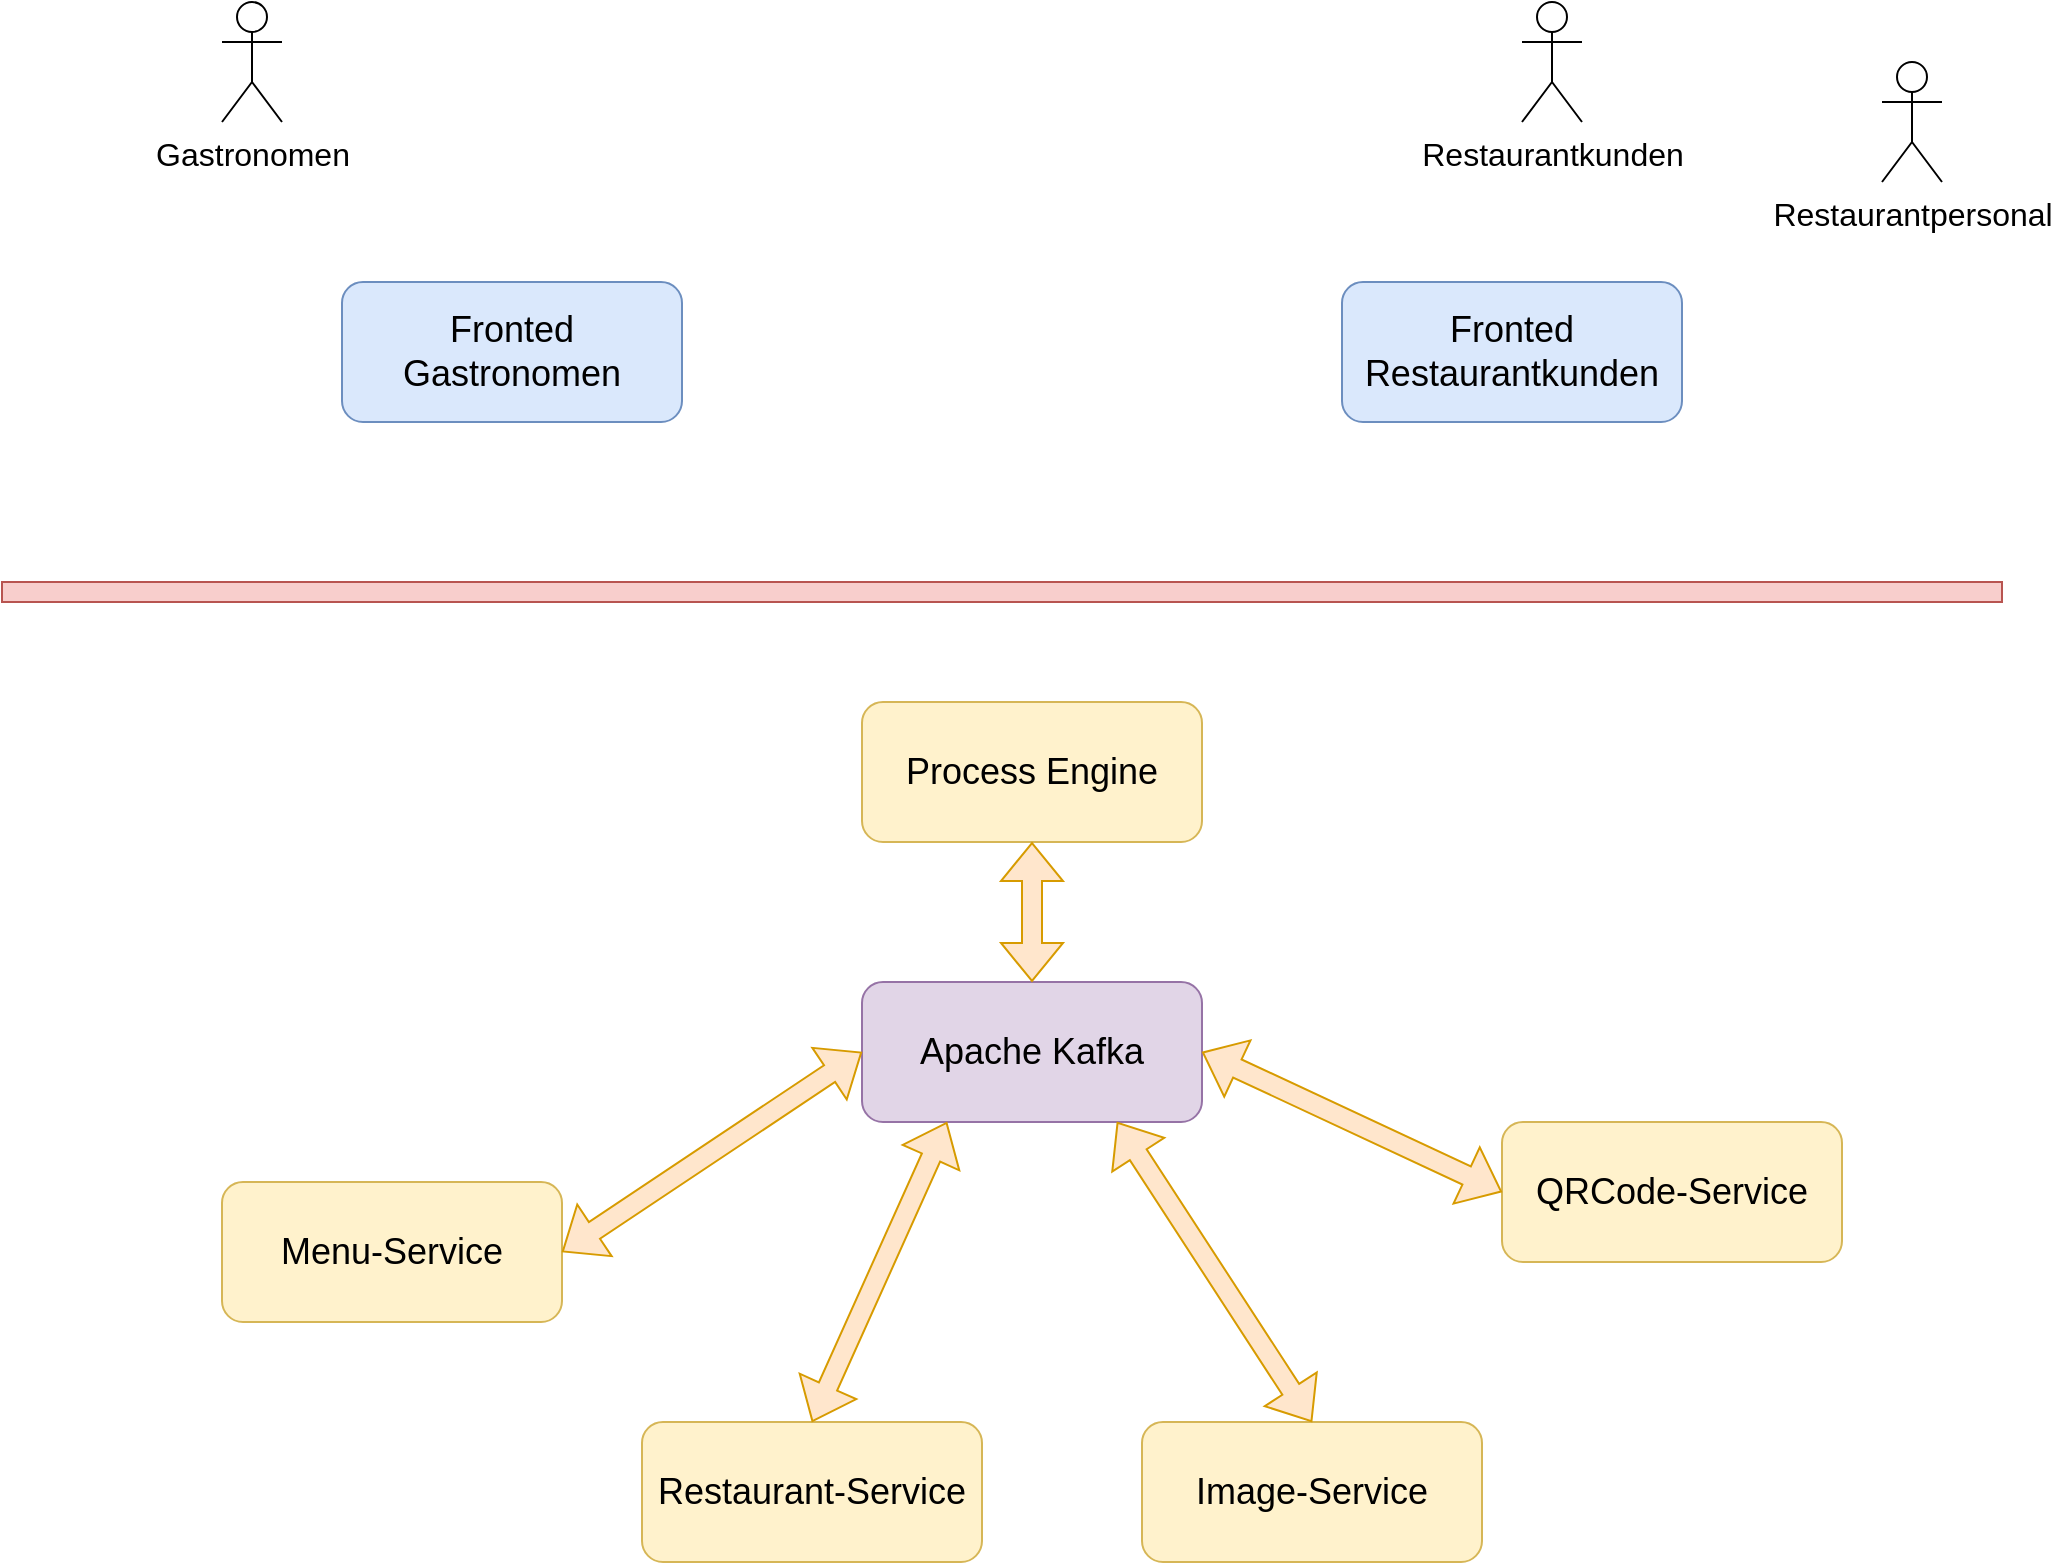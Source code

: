 <mxfile version="26.1.1">
  <diagram name="Page-1" id="NXHTEANEFMmh9fcs0h7O">
    <mxGraphModel dx="1710" dy="3463" grid="1" gridSize="10" guides="1" tooltips="1" connect="1" arrows="1" fold="1" page="1" pageScale="1" pageWidth="2000" pageHeight="2430" math="0" shadow="0">
      <root>
        <mxCell id="0" />
        <mxCell id="1" parent="0" />
        <mxCell id="2_kJ9vTArCqmNJ25agCC-2" value="&lt;font style=&quot;font-size: 18px;&quot;&gt;Fronted&lt;br&gt;Restaurantkunden&lt;/font&gt;" style="rounded=1;whiteSpace=wrap;html=1;fillColor=#dae8fc;strokeColor=#6c8ebf;" vertex="1" parent="1">
          <mxGeometry x="860" y="110" width="170" height="70" as="geometry" />
        </mxCell>
        <mxCell id="2_kJ9vTArCqmNJ25agCC-19" value="&lt;font style=&quot;font-size: 18px;&quot;&gt;Fronted&lt;br&gt;Gastronomen&lt;/font&gt;" style="rounded=1;whiteSpace=wrap;html=1;fillColor=#dae8fc;strokeColor=#6c8ebf;" vertex="1" parent="1">
          <mxGeometry x="360" y="110" width="170" height="70" as="geometry" />
        </mxCell>
        <mxCell id="2_kJ9vTArCqmNJ25agCC-21" value="" style="rounded=0;whiteSpace=wrap;html=1;fillColor=#f8cecc;strokeColor=#b85450;" vertex="1" parent="1">
          <mxGeometry x="190" y="260" width="1000" height="10" as="geometry" />
        </mxCell>
        <mxCell id="2_kJ9vTArCqmNJ25agCC-22" value="&lt;span style=&quot;font-size: 18px;&quot;&gt;Process Engine&lt;/span&gt;" style="rounded=1;whiteSpace=wrap;html=1;fillColor=#fff2cc;strokeColor=#d6b656;" vertex="1" parent="1">
          <mxGeometry x="620" y="320" width="170" height="70" as="geometry" />
        </mxCell>
        <mxCell id="2_kJ9vTArCqmNJ25agCC-23" value="&lt;span style=&quot;font-size: 18px;&quot;&gt;Apache Kafka&lt;/span&gt;" style="rounded=1;whiteSpace=wrap;html=1;fillColor=#e1d5e7;strokeColor=#9673a6;" vertex="1" parent="1">
          <mxGeometry x="620" y="460" width="170" height="70" as="geometry" />
        </mxCell>
        <mxCell id="2_kJ9vTArCqmNJ25agCC-24" value="&lt;span style=&quot;font-size: 18px;&quot;&gt;QRCode-Service&lt;/span&gt;" style="rounded=1;whiteSpace=wrap;html=1;fillColor=#fff2cc;strokeColor=#d6b656;" vertex="1" parent="1">
          <mxGeometry x="940" y="530" width="170" height="70" as="geometry" />
        </mxCell>
        <mxCell id="2_kJ9vTArCqmNJ25agCC-25" value="&lt;span style=&quot;font-size: 18px;&quot;&gt;Menu-Service&lt;/span&gt;" style="rounded=1;whiteSpace=wrap;html=1;fillColor=#fff2cc;strokeColor=#d6b656;" vertex="1" parent="1">
          <mxGeometry x="300" y="560" width="170" height="70" as="geometry" />
        </mxCell>
        <mxCell id="2_kJ9vTArCqmNJ25agCC-26" value="&lt;span style=&quot;font-size: 18px;&quot;&gt;Image-Service&lt;/span&gt;" style="rounded=1;whiteSpace=wrap;html=1;fillColor=#fff2cc;strokeColor=#d6b656;" vertex="1" parent="1">
          <mxGeometry x="760" y="680" width="170" height="70" as="geometry" />
        </mxCell>
        <mxCell id="2_kJ9vTArCqmNJ25agCC-27" value="&lt;span style=&quot;font-size: 18px;&quot;&gt;Restaurant-Service&lt;/span&gt;" style="rounded=1;whiteSpace=wrap;html=1;fillColor=#fff2cc;strokeColor=#d6b656;" vertex="1" parent="1">
          <mxGeometry x="510" y="680" width="170" height="70" as="geometry" />
        </mxCell>
        <mxCell id="2_kJ9vTArCqmNJ25agCC-28" value="&lt;div&gt;&lt;font style=&quot;font-size: 16px;&quot;&gt;Gastronomen&lt;/font&gt;&lt;/div&gt;&lt;div&gt;&lt;br&gt;&lt;/div&gt;" style="shape=umlActor;verticalLabelPosition=bottom;verticalAlign=top;html=1;outlineConnect=0;" vertex="1" parent="1">
          <mxGeometry x="300" y="-30" width="30" height="60" as="geometry" />
        </mxCell>
        <mxCell id="2_kJ9vTArCqmNJ25agCC-30" value="&lt;div&gt;&lt;font style=&quot;font-size: 16px;&quot;&gt;Restaurantkunden&lt;/font&gt;&lt;/div&gt;" style="shape=umlActor;verticalLabelPosition=bottom;verticalAlign=top;html=1;outlineConnect=0;" vertex="1" parent="1">
          <mxGeometry x="950" y="-30" width="30" height="60" as="geometry" />
        </mxCell>
        <mxCell id="2_kJ9vTArCqmNJ25agCC-31" value="&lt;font style=&quot;font-size: 16px;&quot;&gt;Restaurantpersonal&lt;/font&gt;" style="shape=umlActor;verticalLabelPosition=bottom;verticalAlign=top;html=1;outlineConnect=0;" vertex="1" parent="1">
          <mxGeometry x="1130" width="30" height="60" as="geometry" />
        </mxCell>
        <mxCell id="2_kJ9vTArCqmNJ25agCC-35" value="" style="shape=flexArrow;endArrow=classic;startArrow=classic;html=1;rounded=0;exitX=0.5;exitY=0;exitDx=0;exitDy=0;fillColor=#ffe6cc;strokeColor=#d79b00;" edge="1" parent="1" source="2_kJ9vTArCqmNJ25agCC-23" target="2_kJ9vTArCqmNJ25agCC-22">
          <mxGeometry width="100" height="100" relative="1" as="geometry">
            <mxPoint x="800" y="470" as="sourcePoint" />
            <mxPoint x="900" y="370" as="targetPoint" />
          </mxGeometry>
        </mxCell>
        <mxCell id="2_kJ9vTArCqmNJ25agCC-37" value="" style="shape=flexArrow;endArrow=classic;startArrow=classic;html=1;rounded=0;exitX=1;exitY=0.5;exitDx=0;exitDy=0;entryX=0;entryY=0.5;entryDx=0;entryDy=0;fillColor=#ffe6cc;strokeColor=#d79b00;" edge="1" parent="1" source="2_kJ9vTArCqmNJ25agCC-25" target="2_kJ9vTArCqmNJ25agCC-23">
          <mxGeometry width="100" height="100" relative="1" as="geometry">
            <mxPoint x="470" y="530" as="sourcePoint" />
            <mxPoint x="570" y="430" as="targetPoint" />
          </mxGeometry>
        </mxCell>
        <mxCell id="2_kJ9vTArCqmNJ25agCC-38" value="" style="shape=flexArrow;endArrow=classic;startArrow=classic;html=1;rounded=0;exitX=0.5;exitY=0;exitDx=0;exitDy=0;entryX=0.25;entryY=1;entryDx=0;entryDy=0;fillColor=#ffe6cc;strokeColor=#d79b00;" edge="1" parent="1" source="2_kJ9vTArCqmNJ25agCC-27" target="2_kJ9vTArCqmNJ25agCC-23">
          <mxGeometry width="100" height="100" relative="1" as="geometry">
            <mxPoint x="570" y="650" as="sourcePoint" />
            <mxPoint x="720" y="550" as="targetPoint" />
          </mxGeometry>
        </mxCell>
        <mxCell id="2_kJ9vTArCqmNJ25agCC-39" value="" style="shape=flexArrow;endArrow=classic;startArrow=classic;html=1;rounded=0;exitX=0.5;exitY=0;exitDx=0;exitDy=0;entryX=0.75;entryY=1;entryDx=0;entryDy=0;fillColor=#ffe6cc;strokeColor=#d79b00;" edge="1" parent="1" source="2_kJ9vTArCqmNJ25agCC-26" target="2_kJ9vTArCqmNJ25agCC-23">
          <mxGeometry width="100" height="100" relative="1" as="geometry">
            <mxPoint x="605" y="690" as="sourcePoint" />
            <mxPoint x="673" y="540" as="targetPoint" />
          </mxGeometry>
        </mxCell>
        <mxCell id="2_kJ9vTArCqmNJ25agCC-40" value="" style="shape=flexArrow;endArrow=classic;startArrow=classic;html=1;rounded=0;exitX=0;exitY=0.5;exitDx=0;exitDy=0;entryX=1;entryY=0.5;entryDx=0;entryDy=0;fillColor=#ffe6cc;strokeColor=#d79b00;" edge="1" parent="1" source="2_kJ9vTArCqmNJ25agCC-24" target="2_kJ9vTArCqmNJ25agCC-23">
          <mxGeometry width="100" height="100" relative="1" as="geometry">
            <mxPoint x="1013.5" y="500" as="sourcePoint" />
            <mxPoint x="916.5" y="350" as="targetPoint" />
          </mxGeometry>
        </mxCell>
      </root>
    </mxGraphModel>
  </diagram>
</mxfile>
